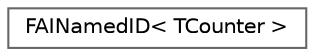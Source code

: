 digraph "Graphical Class Hierarchy"
{
 // INTERACTIVE_SVG=YES
 // LATEX_PDF_SIZE
  bgcolor="transparent";
  edge [fontname=Helvetica,fontsize=10,labelfontname=Helvetica,labelfontsize=10];
  node [fontname=Helvetica,fontsize=10,shape=box,height=0.2,width=0.4];
  rankdir="LR";
  Node0 [id="Node000000",label="FAINamedID\< TCounter \>",height=0.2,width=0.4,color="grey40", fillcolor="white", style="filled",URL="$d7/dd5/structFAINamedID.html",tooltip="TCounter needs to supply following functions: default constructor typedef X Type; where X is an integ..."];
}
